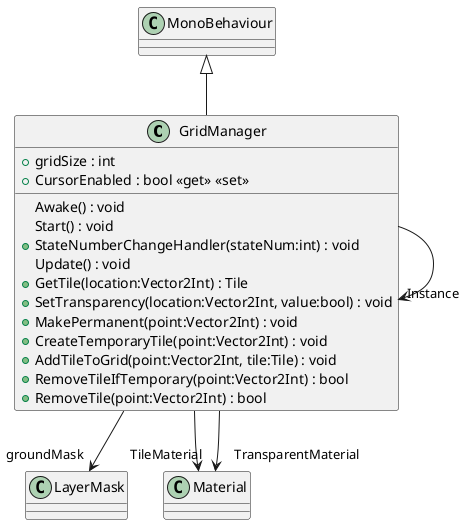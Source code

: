 @startuml
class GridManager {
    + gridSize : int
    + CursorEnabled : bool <<get>> <<set>>
    Awake() : void
    Start() : void
    + StateNumberChangeHandler(stateNum:int) : void
    Update() : void
    + GetTile(location:Vector2Int) : Tile
    + SetTransparency(location:Vector2Int, value:bool) : void
    + MakePermanent(point:Vector2Int) : void
    + CreateTemporaryTile(point:Vector2Int) : void
    + AddTileToGrid(point:Vector2Int, tile:Tile) : void
    + RemoveTileIfTemporary(point:Vector2Int) : bool
    + RemoveTile(point:Vector2Int) : bool
}
MonoBehaviour <|-- GridManager
GridManager --> "groundMask" LayerMask
GridManager --> "TileMaterial" Material
GridManager --> "TransparentMaterial" Material
GridManager --> "Instance" GridManager
@enduml

